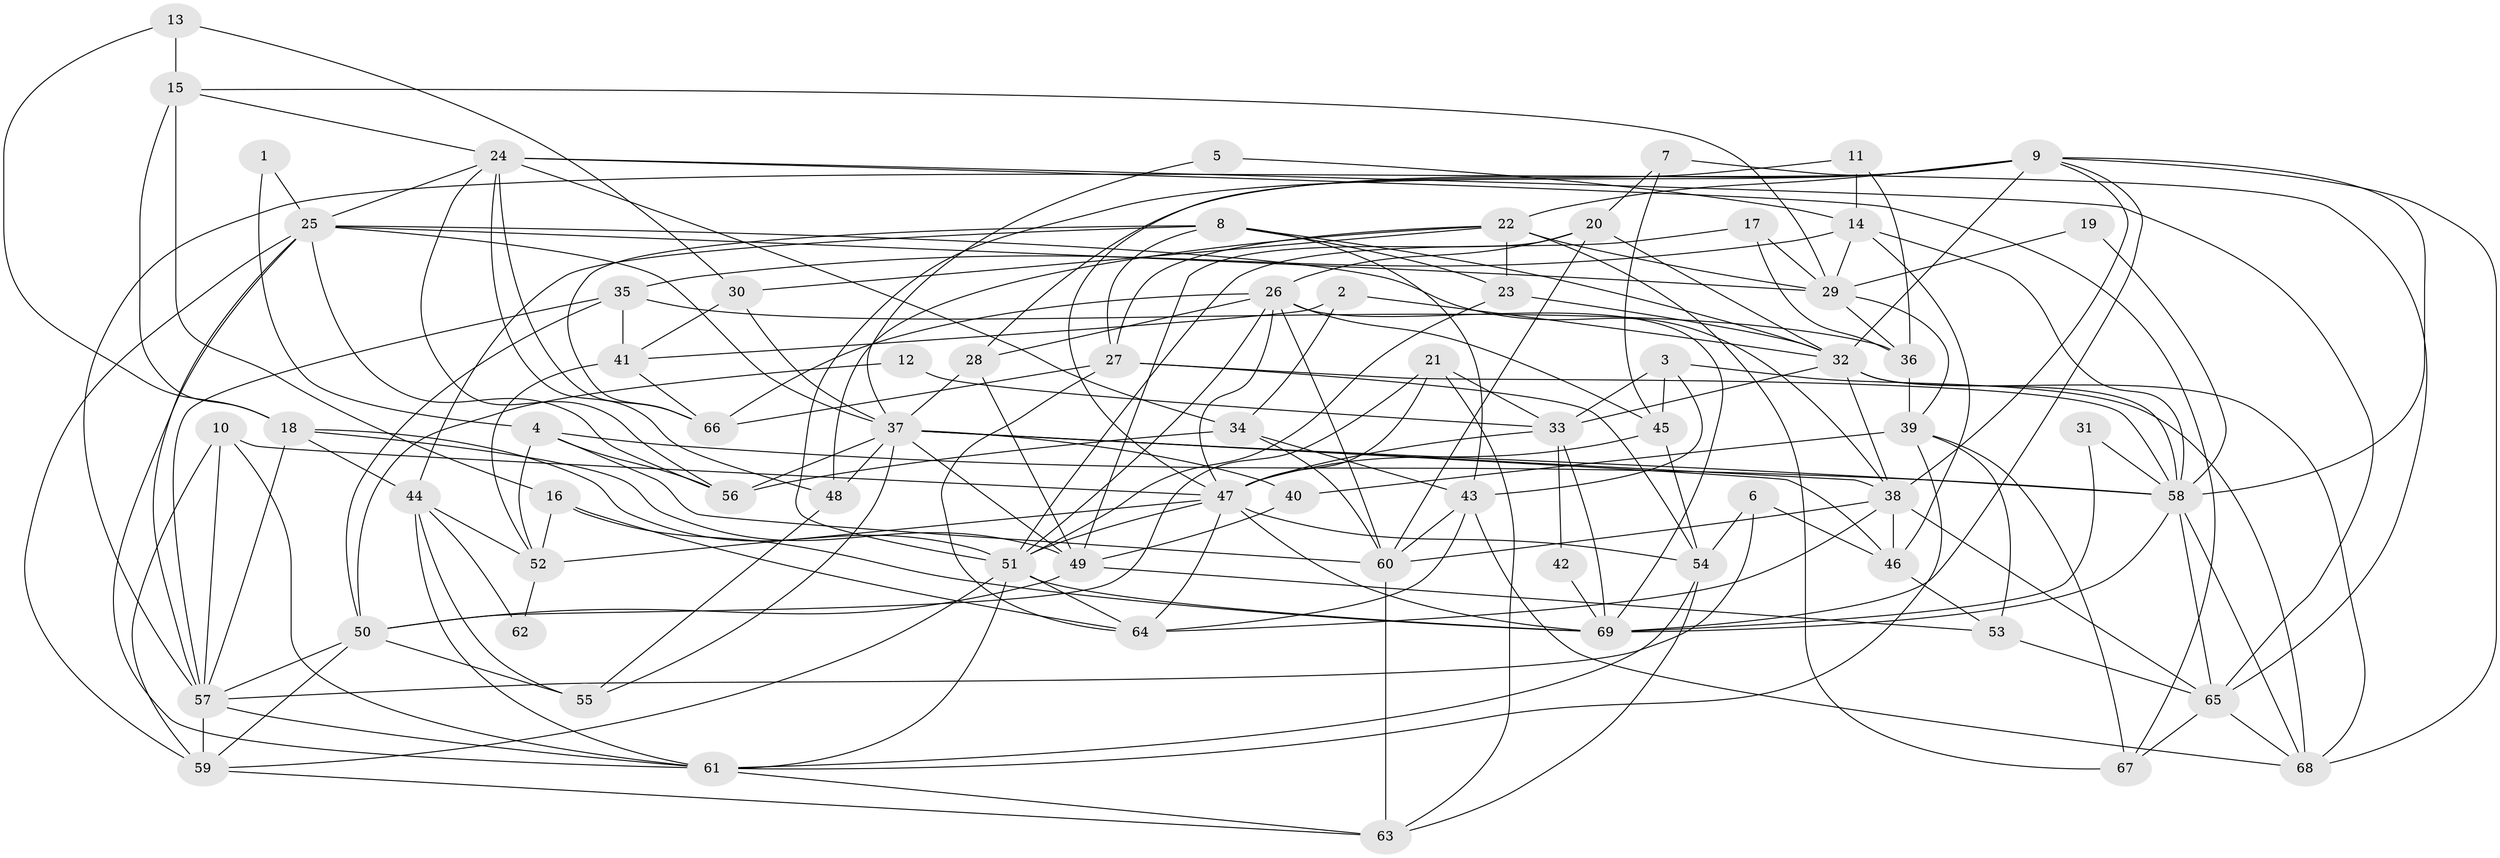 // original degree distribution, {2: 0.13043478260869565, 4: 0.2246376811594203, 6: 0.057971014492753624, 3: 0.2898550724637681, 5: 0.2463768115942029, 7: 0.021739130434782608, 8: 0.021739130434782608, 9: 0.007246376811594203}
// Generated by graph-tools (version 1.1) at 2025/50/03/09/25 03:50:13]
// undirected, 69 vertices, 191 edges
graph export_dot {
graph [start="1"]
  node [color=gray90,style=filled];
  1;
  2;
  3;
  4;
  5;
  6;
  7;
  8;
  9;
  10;
  11;
  12;
  13;
  14;
  15;
  16;
  17;
  18;
  19;
  20;
  21;
  22;
  23;
  24;
  25;
  26;
  27;
  28;
  29;
  30;
  31;
  32;
  33;
  34;
  35;
  36;
  37;
  38;
  39;
  40;
  41;
  42;
  43;
  44;
  45;
  46;
  47;
  48;
  49;
  50;
  51;
  52;
  53;
  54;
  55;
  56;
  57;
  58;
  59;
  60;
  61;
  62;
  63;
  64;
  65;
  66;
  67;
  68;
  69;
  1 -- 4 [weight=1.0];
  1 -- 25 [weight=1.0];
  2 -- 32 [weight=1.0];
  2 -- 34 [weight=1.0];
  2 -- 41 [weight=1.0];
  3 -- 33 [weight=1.0];
  3 -- 43 [weight=1.0];
  3 -- 45 [weight=1.0];
  3 -- 68 [weight=1.0];
  4 -- 52 [weight=1.0];
  4 -- 56 [weight=1.0];
  4 -- 58 [weight=1.0];
  4 -- 60 [weight=1.0];
  5 -- 14 [weight=1.0];
  5 -- 37 [weight=1.0];
  6 -- 46 [weight=1.0];
  6 -- 54 [weight=1.0];
  6 -- 57 [weight=1.0];
  7 -- 20 [weight=1.0];
  7 -- 45 [weight=1.0];
  7 -- 65 [weight=1.0];
  8 -- 23 [weight=1.0];
  8 -- 27 [weight=1.0];
  8 -- 32 [weight=1.0];
  8 -- 43 [weight=1.0];
  8 -- 44 [weight=1.0];
  8 -- 66 [weight=1.0];
  9 -- 22 [weight=1.0];
  9 -- 28 [weight=1.0];
  9 -- 32 [weight=1.0];
  9 -- 38 [weight=1.0];
  9 -- 51 [weight=1.0];
  9 -- 57 [weight=1.0];
  9 -- 58 [weight=1.0];
  9 -- 68 [weight=1.0];
  9 -- 69 [weight=1.0];
  10 -- 47 [weight=1.0];
  10 -- 57 [weight=1.0];
  10 -- 59 [weight=1.0];
  10 -- 61 [weight=1.0];
  11 -- 14 [weight=1.0];
  11 -- 36 [weight=1.0];
  11 -- 47 [weight=1.0];
  12 -- 33 [weight=1.0];
  12 -- 50 [weight=1.0];
  13 -- 15 [weight=1.0];
  13 -- 18 [weight=1.0];
  13 -- 30 [weight=1.0];
  14 -- 29 [weight=1.0];
  14 -- 35 [weight=1.0];
  14 -- 46 [weight=1.0];
  14 -- 58 [weight=1.0];
  15 -- 16 [weight=1.0];
  15 -- 18 [weight=2.0];
  15 -- 24 [weight=1.0];
  15 -- 29 [weight=1.0];
  16 -- 52 [weight=1.0];
  16 -- 64 [weight=1.0];
  16 -- 69 [weight=1.0];
  17 -- 29 [weight=1.0];
  17 -- 36 [weight=1.0];
  17 -- 51 [weight=1.0];
  18 -- 44 [weight=1.0];
  18 -- 49 [weight=1.0];
  18 -- 51 [weight=1.0];
  18 -- 57 [weight=1.0];
  19 -- 29 [weight=1.0];
  19 -- 58 [weight=1.0];
  20 -- 26 [weight=1.0];
  20 -- 32 [weight=1.0];
  20 -- 49 [weight=1.0];
  20 -- 60 [weight=1.0];
  21 -- 33 [weight=1.0];
  21 -- 47 [weight=1.0];
  21 -- 50 [weight=1.0];
  21 -- 63 [weight=1.0];
  22 -- 23 [weight=1.0];
  22 -- 27 [weight=1.0];
  22 -- 29 [weight=1.0];
  22 -- 30 [weight=1.0];
  22 -- 48 [weight=1.0];
  22 -- 67 [weight=1.0];
  23 -- 32 [weight=1.0];
  23 -- 51 [weight=1.0];
  24 -- 25 [weight=1.0];
  24 -- 34 [weight=1.0];
  24 -- 48 [weight=1.0];
  24 -- 56 [weight=1.0];
  24 -- 65 [weight=1.0];
  24 -- 66 [weight=1.0];
  24 -- 67 [weight=1.0];
  25 -- 29 [weight=1.0];
  25 -- 37 [weight=1.0];
  25 -- 38 [weight=1.0];
  25 -- 56 [weight=1.0];
  25 -- 57 [weight=1.0];
  25 -- 59 [weight=2.0];
  25 -- 61 [weight=1.0];
  26 -- 28 [weight=1.0];
  26 -- 45 [weight=1.0];
  26 -- 47 [weight=1.0];
  26 -- 51 [weight=1.0];
  26 -- 60 [weight=1.0];
  26 -- 66 [weight=1.0];
  26 -- 69 [weight=1.0];
  27 -- 54 [weight=1.0];
  27 -- 58 [weight=1.0];
  27 -- 64 [weight=1.0];
  27 -- 66 [weight=1.0];
  28 -- 37 [weight=1.0];
  28 -- 49 [weight=1.0];
  29 -- 36 [weight=1.0];
  29 -- 39 [weight=1.0];
  30 -- 37 [weight=1.0];
  30 -- 41 [weight=1.0];
  31 -- 58 [weight=2.0];
  31 -- 69 [weight=1.0];
  32 -- 33 [weight=1.0];
  32 -- 38 [weight=1.0];
  32 -- 58 [weight=2.0];
  32 -- 68 [weight=1.0];
  33 -- 42 [weight=1.0];
  33 -- 47 [weight=1.0];
  33 -- 69 [weight=1.0];
  34 -- 43 [weight=1.0];
  34 -- 56 [weight=1.0];
  34 -- 60 [weight=1.0];
  35 -- 36 [weight=1.0];
  35 -- 41 [weight=1.0];
  35 -- 50 [weight=1.0];
  35 -- 57 [weight=1.0];
  36 -- 39 [weight=1.0];
  37 -- 38 [weight=1.0];
  37 -- 40 [weight=1.0];
  37 -- 46 [weight=1.0];
  37 -- 48 [weight=1.0];
  37 -- 49 [weight=1.0];
  37 -- 55 [weight=1.0];
  37 -- 56 [weight=1.0];
  37 -- 58 [weight=1.0];
  38 -- 46 [weight=1.0];
  38 -- 60 [weight=1.0];
  38 -- 64 [weight=1.0];
  38 -- 65 [weight=1.0];
  39 -- 40 [weight=1.0];
  39 -- 53 [weight=1.0];
  39 -- 61 [weight=1.0];
  39 -- 67 [weight=1.0];
  40 -- 49 [weight=1.0];
  41 -- 52 [weight=1.0];
  41 -- 66 [weight=1.0];
  42 -- 69 [weight=2.0];
  43 -- 60 [weight=2.0];
  43 -- 64 [weight=1.0];
  43 -- 68 [weight=1.0];
  44 -- 52 [weight=1.0];
  44 -- 55 [weight=1.0];
  44 -- 61 [weight=1.0];
  44 -- 62 [weight=1.0];
  45 -- 47 [weight=1.0];
  45 -- 54 [weight=1.0];
  46 -- 53 [weight=1.0];
  47 -- 51 [weight=1.0];
  47 -- 52 [weight=1.0];
  47 -- 54 [weight=1.0];
  47 -- 64 [weight=1.0];
  47 -- 69 [weight=1.0];
  48 -- 55 [weight=1.0];
  49 -- 50 [weight=1.0];
  49 -- 53 [weight=1.0];
  50 -- 55 [weight=1.0];
  50 -- 57 [weight=1.0];
  50 -- 59 [weight=1.0];
  51 -- 59 [weight=1.0];
  51 -- 61 [weight=1.0];
  51 -- 64 [weight=1.0];
  51 -- 69 [weight=1.0];
  52 -- 62 [weight=1.0];
  53 -- 65 [weight=1.0];
  54 -- 61 [weight=1.0];
  54 -- 63 [weight=1.0];
  57 -- 59 [weight=1.0];
  57 -- 61 [weight=1.0];
  58 -- 65 [weight=1.0];
  58 -- 68 [weight=1.0];
  58 -- 69 [weight=1.0];
  59 -- 63 [weight=1.0];
  60 -- 63 [weight=1.0];
  61 -- 63 [weight=1.0];
  65 -- 67 [weight=1.0];
  65 -- 68 [weight=1.0];
}
